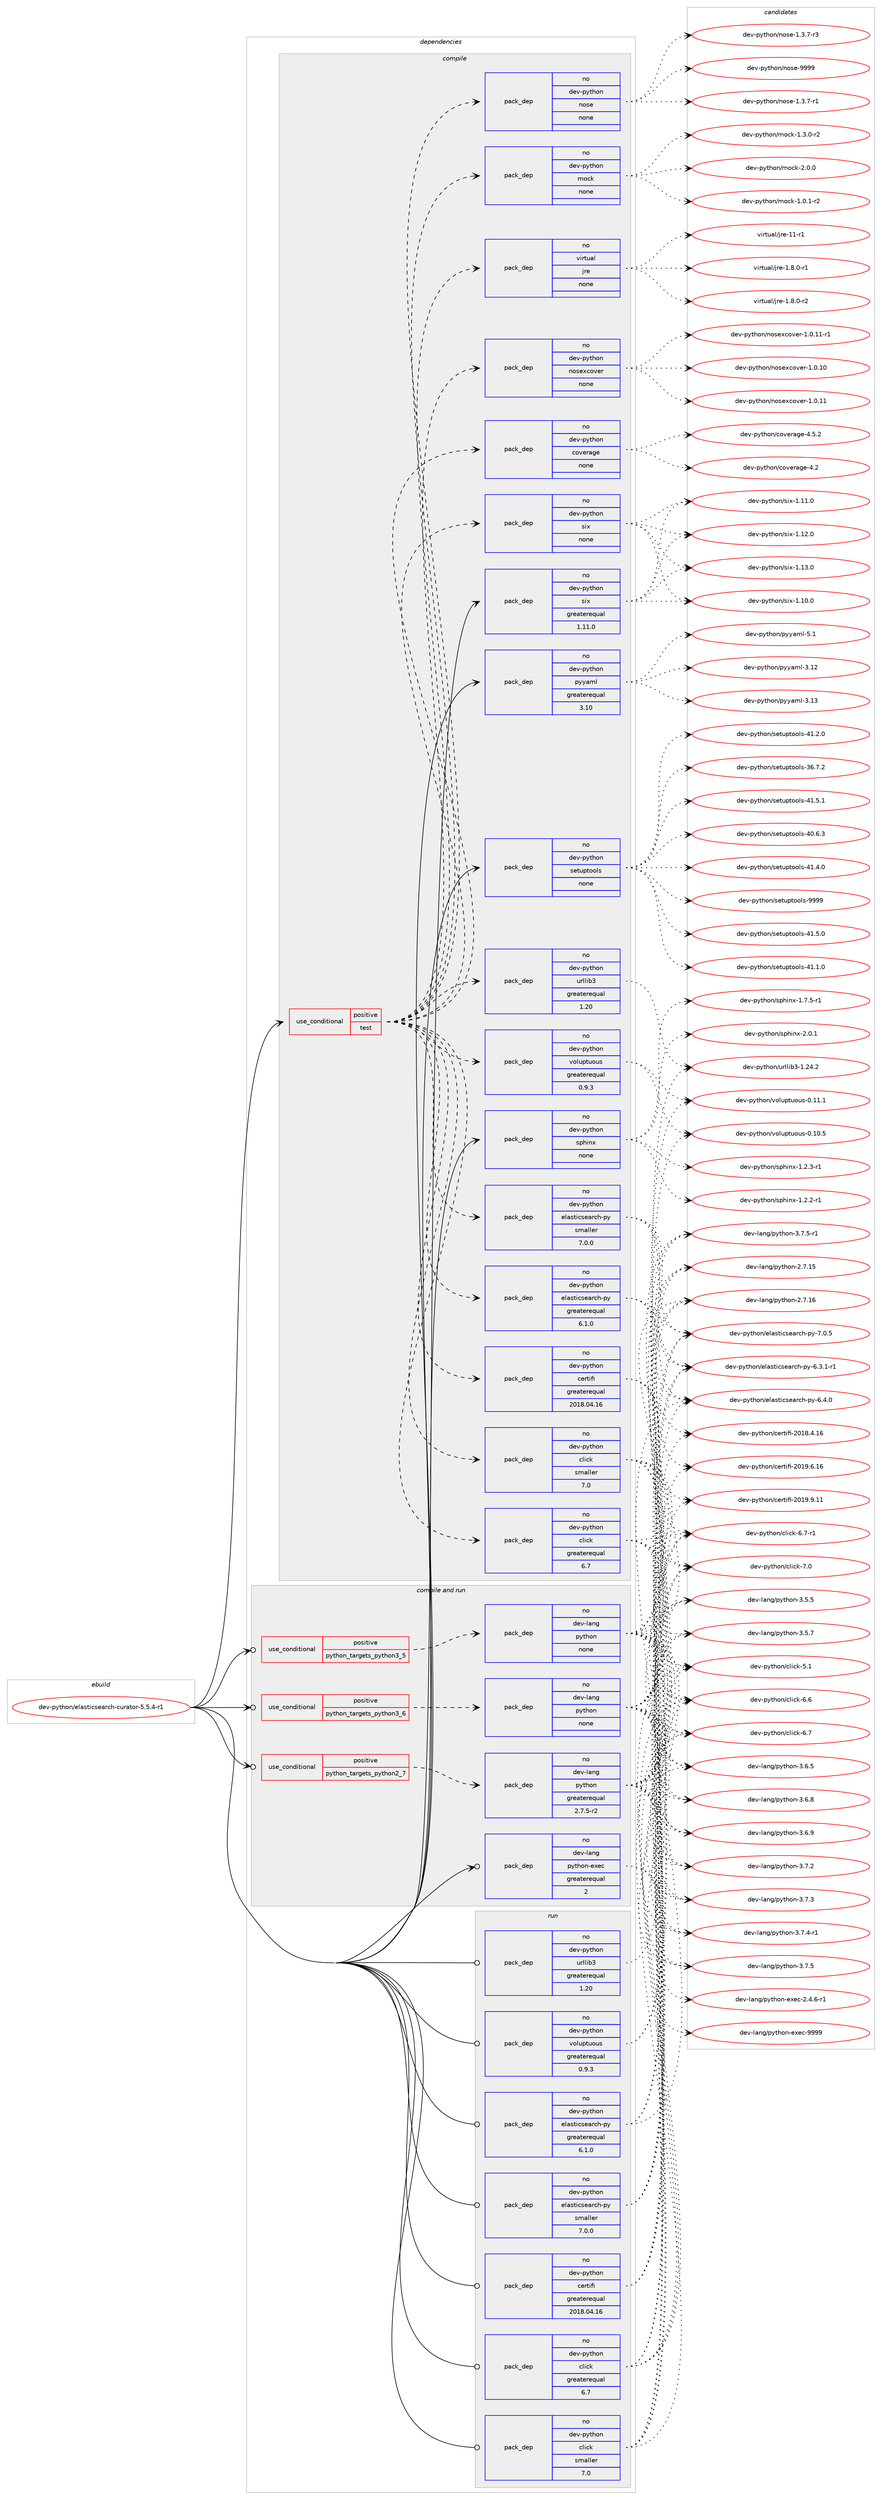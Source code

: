 digraph prolog {

# *************
# Graph options
# *************

newrank=true;
concentrate=true;
compound=true;
graph [rankdir=LR,fontname=Helvetica,fontsize=10,ranksep=1.5];#, ranksep=2.5, nodesep=0.2];
edge  [arrowhead=vee];
node  [fontname=Helvetica,fontsize=10];

# **********
# The ebuild
# **********

subgraph cluster_leftcol {
color=gray;
rank=same;
label=<<i>ebuild</i>>;
id [label="dev-python/elasticsearch-curator-5.5.4-r1", color=red, width=4, href="../dev-python/elasticsearch-curator-5.5.4-r1.svg"];
}

# ****************
# The dependencies
# ****************

subgraph cluster_midcol {
color=gray;
label=<<i>dependencies</i>>;
subgraph cluster_compile {
fillcolor="#eeeeee";
style=filled;
label=<<i>compile</i>>;
subgraph cond138945 {
dependency603185 [label=<<TABLE BORDER="0" CELLBORDER="1" CELLSPACING="0" CELLPADDING="4"><TR><TD ROWSPAN="3" CELLPADDING="10">use_conditional</TD></TR><TR><TD>positive</TD></TR><TR><TD>test</TD></TR></TABLE>>, shape=none, color=red];
subgraph pack452444 {
dependency603186 [label=<<TABLE BORDER="0" CELLBORDER="1" CELLSPACING="0" CELLPADDING="4" WIDTH="220"><TR><TD ROWSPAN="6" CELLPADDING="30">pack_dep</TD></TR><TR><TD WIDTH="110">no</TD></TR><TR><TD>dev-python</TD></TR><TR><TD>elasticsearch-py</TD></TR><TR><TD>greaterequal</TD></TR><TR><TD>6.1.0</TD></TR></TABLE>>, shape=none, color=blue];
}
dependency603185:e -> dependency603186:w [weight=20,style="dashed",arrowhead="vee"];
subgraph pack452445 {
dependency603187 [label=<<TABLE BORDER="0" CELLBORDER="1" CELLSPACING="0" CELLPADDING="4" WIDTH="220"><TR><TD ROWSPAN="6" CELLPADDING="30">pack_dep</TD></TR><TR><TD WIDTH="110">no</TD></TR><TR><TD>dev-python</TD></TR><TR><TD>elasticsearch-py</TD></TR><TR><TD>smaller</TD></TR><TR><TD>7.0.0</TD></TR></TABLE>>, shape=none, color=blue];
}
dependency603185:e -> dependency603187:w [weight=20,style="dashed",arrowhead="vee"];
subgraph pack452446 {
dependency603188 [label=<<TABLE BORDER="0" CELLBORDER="1" CELLSPACING="0" CELLPADDING="4" WIDTH="220"><TR><TD ROWSPAN="6" CELLPADDING="30">pack_dep</TD></TR><TR><TD WIDTH="110">no</TD></TR><TR><TD>dev-python</TD></TR><TR><TD>click</TD></TR><TR><TD>greaterequal</TD></TR><TR><TD>6.7</TD></TR></TABLE>>, shape=none, color=blue];
}
dependency603185:e -> dependency603188:w [weight=20,style="dashed",arrowhead="vee"];
subgraph pack452447 {
dependency603189 [label=<<TABLE BORDER="0" CELLBORDER="1" CELLSPACING="0" CELLPADDING="4" WIDTH="220"><TR><TD ROWSPAN="6" CELLPADDING="30">pack_dep</TD></TR><TR><TD WIDTH="110">no</TD></TR><TR><TD>dev-python</TD></TR><TR><TD>click</TD></TR><TR><TD>smaller</TD></TR><TR><TD>7.0</TD></TR></TABLE>>, shape=none, color=blue];
}
dependency603185:e -> dependency603189:w [weight=20,style="dashed",arrowhead="vee"];
subgraph pack452448 {
dependency603190 [label=<<TABLE BORDER="0" CELLBORDER="1" CELLSPACING="0" CELLPADDING="4" WIDTH="220"><TR><TD ROWSPAN="6" CELLPADDING="30">pack_dep</TD></TR><TR><TD WIDTH="110">no</TD></TR><TR><TD>dev-python</TD></TR><TR><TD>certifi</TD></TR><TR><TD>greaterequal</TD></TR><TR><TD>2018.04.16</TD></TR></TABLE>>, shape=none, color=blue];
}
dependency603185:e -> dependency603190:w [weight=20,style="dashed",arrowhead="vee"];
subgraph pack452449 {
dependency603191 [label=<<TABLE BORDER="0" CELLBORDER="1" CELLSPACING="0" CELLPADDING="4" WIDTH="220"><TR><TD ROWSPAN="6" CELLPADDING="30">pack_dep</TD></TR><TR><TD WIDTH="110">no</TD></TR><TR><TD>dev-python</TD></TR><TR><TD>urllib3</TD></TR><TR><TD>greaterequal</TD></TR><TR><TD>1.20</TD></TR></TABLE>>, shape=none, color=blue];
}
dependency603185:e -> dependency603191:w [weight=20,style="dashed",arrowhead="vee"];
subgraph pack452450 {
dependency603192 [label=<<TABLE BORDER="0" CELLBORDER="1" CELLSPACING="0" CELLPADDING="4" WIDTH="220"><TR><TD ROWSPAN="6" CELLPADDING="30">pack_dep</TD></TR><TR><TD WIDTH="110">no</TD></TR><TR><TD>dev-python</TD></TR><TR><TD>voluptuous</TD></TR><TR><TD>greaterequal</TD></TR><TR><TD>0.9.3</TD></TR></TABLE>>, shape=none, color=blue];
}
dependency603185:e -> dependency603192:w [weight=20,style="dashed",arrowhead="vee"];
subgraph pack452451 {
dependency603193 [label=<<TABLE BORDER="0" CELLBORDER="1" CELLSPACING="0" CELLPADDING="4" WIDTH="220"><TR><TD ROWSPAN="6" CELLPADDING="30">pack_dep</TD></TR><TR><TD WIDTH="110">no</TD></TR><TR><TD>virtual</TD></TR><TR><TD>jre</TD></TR><TR><TD>none</TD></TR><TR><TD></TD></TR></TABLE>>, shape=none, color=blue];
}
dependency603185:e -> dependency603193:w [weight=20,style="dashed",arrowhead="vee"];
subgraph pack452452 {
dependency603194 [label=<<TABLE BORDER="0" CELLBORDER="1" CELLSPACING="0" CELLPADDING="4" WIDTH="220"><TR><TD ROWSPAN="6" CELLPADDING="30">pack_dep</TD></TR><TR><TD WIDTH="110">no</TD></TR><TR><TD>dev-python</TD></TR><TR><TD>mock</TD></TR><TR><TD>none</TD></TR><TR><TD></TD></TR></TABLE>>, shape=none, color=blue];
}
dependency603185:e -> dependency603194:w [weight=20,style="dashed",arrowhead="vee"];
subgraph pack452453 {
dependency603195 [label=<<TABLE BORDER="0" CELLBORDER="1" CELLSPACING="0" CELLPADDING="4" WIDTH="220"><TR><TD ROWSPAN="6" CELLPADDING="30">pack_dep</TD></TR><TR><TD WIDTH="110">no</TD></TR><TR><TD>dev-python</TD></TR><TR><TD>nose</TD></TR><TR><TD>none</TD></TR><TR><TD></TD></TR></TABLE>>, shape=none, color=blue];
}
dependency603185:e -> dependency603195:w [weight=20,style="dashed",arrowhead="vee"];
subgraph pack452454 {
dependency603196 [label=<<TABLE BORDER="0" CELLBORDER="1" CELLSPACING="0" CELLPADDING="4" WIDTH="220"><TR><TD ROWSPAN="6" CELLPADDING="30">pack_dep</TD></TR><TR><TD WIDTH="110">no</TD></TR><TR><TD>dev-python</TD></TR><TR><TD>coverage</TD></TR><TR><TD>none</TD></TR><TR><TD></TD></TR></TABLE>>, shape=none, color=blue];
}
dependency603185:e -> dependency603196:w [weight=20,style="dashed",arrowhead="vee"];
subgraph pack452455 {
dependency603197 [label=<<TABLE BORDER="0" CELLBORDER="1" CELLSPACING="0" CELLPADDING="4" WIDTH="220"><TR><TD ROWSPAN="6" CELLPADDING="30">pack_dep</TD></TR><TR><TD WIDTH="110">no</TD></TR><TR><TD>dev-python</TD></TR><TR><TD>nosexcover</TD></TR><TR><TD>none</TD></TR><TR><TD></TD></TR></TABLE>>, shape=none, color=blue];
}
dependency603185:e -> dependency603197:w [weight=20,style="dashed",arrowhead="vee"];
subgraph pack452456 {
dependency603198 [label=<<TABLE BORDER="0" CELLBORDER="1" CELLSPACING="0" CELLPADDING="4" WIDTH="220"><TR><TD ROWSPAN="6" CELLPADDING="30">pack_dep</TD></TR><TR><TD WIDTH="110">no</TD></TR><TR><TD>dev-python</TD></TR><TR><TD>six</TD></TR><TR><TD>none</TD></TR><TR><TD></TD></TR></TABLE>>, shape=none, color=blue];
}
dependency603185:e -> dependency603198:w [weight=20,style="dashed",arrowhead="vee"];
}
id:e -> dependency603185:w [weight=20,style="solid",arrowhead="vee"];
subgraph pack452457 {
dependency603199 [label=<<TABLE BORDER="0" CELLBORDER="1" CELLSPACING="0" CELLPADDING="4" WIDTH="220"><TR><TD ROWSPAN="6" CELLPADDING="30">pack_dep</TD></TR><TR><TD WIDTH="110">no</TD></TR><TR><TD>dev-python</TD></TR><TR><TD>pyyaml</TD></TR><TR><TD>greaterequal</TD></TR><TR><TD>3.10</TD></TR></TABLE>>, shape=none, color=blue];
}
id:e -> dependency603199:w [weight=20,style="solid",arrowhead="vee"];
subgraph pack452458 {
dependency603200 [label=<<TABLE BORDER="0" CELLBORDER="1" CELLSPACING="0" CELLPADDING="4" WIDTH="220"><TR><TD ROWSPAN="6" CELLPADDING="30">pack_dep</TD></TR><TR><TD WIDTH="110">no</TD></TR><TR><TD>dev-python</TD></TR><TR><TD>setuptools</TD></TR><TR><TD>none</TD></TR><TR><TD></TD></TR></TABLE>>, shape=none, color=blue];
}
id:e -> dependency603200:w [weight=20,style="solid",arrowhead="vee"];
subgraph pack452459 {
dependency603201 [label=<<TABLE BORDER="0" CELLBORDER="1" CELLSPACING="0" CELLPADDING="4" WIDTH="220"><TR><TD ROWSPAN="6" CELLPADDING="30">pack_dep</TD></TR><TR><TD WIDTH="110">no</TD></TR><TR><TD>dev-python</TD></TR><TR><TD>six</TD></TR><TR><TD>greaterequal</TD></TR><TR><TD>1.11.0</TD></TR></TABLE>>, shape=none, color=blue];
}
id:e -> dependency603201:w [weight=20,style="solid",arrowhead="vee"];
subgraph pack452460 {
dependency603202 [label=<<TABLE BORDER="0" CELLBORDER="1" CELLSPACING="0" CELLPADDING="4" WIDTH="220"><TR><TD ROWSPAN="6" CELLPADDING="30">pack_dep</TD></TR><TR><TD WIDTH="110">no</TD></TR><TR><TD>dev-python</TD></TR><TR><TD>sphinx</TD></TR><TR><TD>none</TD></TR><TR><TD></TD></TR></TABLE>>, shape=none, color=blue];
}
id:e -> dependency603202:w [weight=20,style="solid",arrowhead="vee"];
}
subgraph cluster_compileandrun {
fillcolor="#eeeeee";
style=filled;
label=<<i>compile and run</i>>;
subgraph cond138946 {
dependency603203 [label=<<TABLE BORDER="0" CELLBORDER="1" CELLSPACING="0" CELLPADDING="4"><TR><TD ROWSPAN="3" CELLPADDING="10">use_conditional</TD></TR><TR><TD>positive</TD></TR><TR><TD>python_targets_python2_7</TD></TR></TABLE>>, shape=none, color=red];
subgraph pack452461 {
dependency603204 [label=<<TABLE BORDER="0" CELLBORDER="1" CELLSPACING="0" CELLPADDING="4" WIDTH="220"><TR><TD ROWSPAN="6" CELLPADDING="30">pack_dep</TD></TR><TR><TD WIDTH="110">no</TD></TR><TR><TD>dev-lang</TD></TR><TR><TD>python</TD></TR><TR><TD>greaterequal</TD></TR><TR><TD>2.7.5-r2</TD></TR></TABLE>>, shape=none, color=blue];
}
dependency603203:e -> dependency603204:w [weight=20,style="dashed",arrowhead="vee"];
}
id:e -> dependency603203:w [weight=20,style="solid",arrowhead="odotvee"];
subgraph cond138947 {
dependency603205 [label=<<TABLE BORDER="0" CELLBORDER="1" CELLSPACING="0" CELLPADDING="4"><TR><TD ROWSPAN="3" CELLPADDING="10">use_conditional</TD></TR><TR><TD>positive</TD></TR><TR><TD>python_targets_python3_5</TD></TR></TABLE>>, shape=none, color=red];
subgraph pack452462 {
dependency603206 [label=<<TABLE BORDER="0" CELLBORDER="1" CELLSPACING="0" CELLPADDING="4" WIDTH="220"><TR><TD ROWSPAN="6" CELLPADDING="30">pack_dep</TD></TR><TR><TD WIDTH="110">no</TD></TR><TR><TD>dev-lang</TD></TR><TR><TD>python</TD></TR><TR><TD>none</TD></TR><TR><TD></TD></TR></TABLE>>, shape=none, color=blue];
}
dependency603205:e -> dependency603206:w [weight=20,style="dashed",arrowhead="vee"];
}
id:e -> dependency603205:w [weight=20,style="solid",arrowhead="odotvee"];
subgraph cond138948 {
dependency603207 [label=<<TABLE BORDER="0" CELLBORDER="1" CELLSPACING="0" CELLPADDING="4"><TR><TD ROWSPAN="3" CELLPADDING="10">use_conditional</TD></TR><TR><TD>positive</TD></TR><TR><TD>python_targets_python3_6</TD></TR></TABLE>>, shape=none, color=red];
subgraph pack452463 {
dependency603208 [label=<<TABLE BORDER="0" CELLBORDER="1" CELLSPACING="0" CELLPADDING="4" WIDTH="220"><TR><TD ROWSPAN="6" CELLPADDING="30">pack_dep</TD></TR><TR><TD WIDTH="110">no</TD></TR><TR><TD>dev-lang</TD></TR><TR><TD>python</TD></TR><TR><TD>none</TD></TR><TR><TD></TD></TR></TABLE>>, shape=none, color=blue];
}
dependency603207:e -> dependency603208:w [weight=20,style="dashed",arrowhead="vee"];
}
id:e -> dependency603207:w [weight=20,style="solid",arrowhead="odotvee"];
subgraph pack452464 {
dependency603209 [label=<<TABLE BORDER="0" CELLBORDER="1" CELLSPACING="0" CELLPADDING="4" WIDTH="220"><TR><TD ROWSPAN="6" CELLPADDING="30">pack_dep</TD></TR><TR><TD WIDTH="110">no</TD></TR><TR><TD>dev-lang</TD></TR><TR><TD>python-exec</TD></TR><TR><TD>greaterequal</TD></TR><TR><TD>2</TD></TR></TABLE>>, shape=none, color=blue];
}
id:e -> dependency603209:w [weight=20,style="solid",arrowhead="odotvee"];
}
subgraph cluster_run {
fillcolor="#eeeeee";
style=filled;
label=<<i>run</i>>;
subgraph pack452465 {
dependency603210 [label=<<TABLE BORDER="0" CELLBORDER="1" CELLSPACING="0" CELLPADDING="4" WIDTH="220"><TR><TD ROWSPAN="6" CELLPADDING="30">pack_dep</TD></TR><TR><TD WIDTH="110">no</TD></TR><TR><TD>dev-python</TD></TR><TR><TD>certifi</TD></TR><TR><TD>greaterequal</TD></TR><TR><TD>2018.04.16</TD></TR></TABLE>>, shape=none, color=blue];
}
id:e -> dependency603210:w [weight=20,style="solid",arrowhead="odot"];
subgraph pack452466 {
dependency603211 [label=<<TABLE BORDER="0" CELLBORDER="1" CELLSPACING="0" CELLPADDING="4" WIDTH="220"><TR><TD ROWSPAN="6" CELLPADDING="30">pack_dep</TD></TR><TR><TD WIDTH="110">no</TD></TR><TR><TD>dev-python</TD></TR><TR><TD>click</TD></TR><TR><TD>greaterequal</TD></TR><TR><TD>6.7</TD></TR></TABLE>>, shape=none, color=blue];
}
id:e -> dependency603211:w [weight=20,style="solid",arrowhead="odot"];
subgraph pack452467 {
dependency603212 [label=<<TABLE BORDER="0" CELLBORDER="1" CELLSPACING="0" CELLPADDING="4" WIDTH="220"><TR><TD ROWSPAN="6" CELLPADDING="30">pack_dep</TD></TR><TR><TD WIDTH="110">no</TD></TR><TR><TD>dev-python</TD></TR><TR><TD>click</TD></TR><TR><TD>smaller</TD></TR><TR><TD>7.0</TD></TR></TABLE>>, shape=none, color=blue];
}
id:e -> dependency603212:w [weight=20,style="solid",arrowhead="odot"];
subgraph pack452468 {
dependency603213 [label=<<TABLE BORDER="0" CELLBORDER="1" CELLSPACING="0" CELLPADDING="4" WIDTH="220"><TR><TD ROWSPAN="6" CELLPADDING="30">pack_dep</TD></TR><TR><TD WIDTH="110">no</TD></TR><TR><TD>dev-python</TD></TR><TR><TD>elasticsearch-py</TD></TR><TR><TD>greaterequal</TD></TR><TR><TD>6.1.0</TD></TR></TABLE>>, shape=none, color=blue];
}
id:e -> dependency603213:w [weight=20,style="solid",arrowhead="odot"];
subgraph pack452469 {
dependency603214 [label=<<TABLE BORDER="0" CELLBORDER="1" CELLSPACING="0" CELLPADDING="4" WIDTH="220"><TR><TD ROWSPAN="6" CELLPADDING="30">pack_dep</TD></TR><TR><TD WIDTH="110">no</TD></TR><TR><TD>dev-python</TD></TR><TR><TD>elasticsearch-py</TD></TR><TR><TD>smaller</TD></TR><TR><TD>7.0.0</TD></TR></TABLE>>, shape=none, color=blue];
}
id:e -> dependency603214:w [weight=20,style="solid",arrowhead="odot"];
subgraph pack452470 {
dependency603215 [label=<<TABLE BORDER="0" CELLBORDER="1" CELLSPACING="0" CELLPADDING="4" WIDTH="220"><TR><TD ROWSPAN="6" CELLPADDING="30">pack_dep</TD></TR><TR><TD WIDTH="110">no</TD></TR><TR><TD>dev-python</TD></TR><TR><TD>urllib3</TD></TR><TR><TD>greaterequal</TD></TR><TR><TD>1.20</TD></TR></TABLE>>, shape=none, color=blue];
}
id:e -> dependency603215:w [weight=20,style="solid",arrowhead="odot"];
subgraph pack452471 {
dependency603216 [label=<<TABLE BORDER="0" CELLBORDER="1" CELLSPACING="0" CELLPADDING="4" WIDTH="220"><TR><TD ROWSPAN="6" CELLPADDING="30">pack_dep</TD></TR><TR><TD WIDTH="110">no</TD></TR><TR><TD>dev-python</TD></TR><TR><TD>voluptuous</TD></TR><TR><TD>greaterequal</TD></TR><TR><TD>0.9.3</TD></TR></TABLE>>, shape=none, color=blue];
}
id:e -> dependency603216:w [weight=20,style="solid",arrowhead="odot"];
}
}

# **************
# The candidates
# **************

subgraph cluster_choices {
rank=same;
color=gray;
label=<<i>candidates</i>>;

subgraph choice452444 {
color=black;
nodesep=1;
choice100101118451121211161041111104710110897115116105991151019711499104451121214554465146494511449 [label="dev-python/elasticsearch-py-6.3.1-r1", color=red, width=4,href="../dev-python/elasticsearch-py-6.3.1-r1.svg"];
choice10010111845112121116104111110471011089711511610599115101971149910445112121455446524648 [label="dev-python/elasticsearch-py-6.4.0", color=red, width=4,href="../dev-python/elasticsearch-py-6.4.0.svg"];
choice10010111845112121116104111110471011089711511610599115101971149910445112121455546484653 [label="dev-python/elasticsearch-py-7.0.5", color=red, width=4,href="../dev-python/elasticsearch-py-7.0.5.svg"];
dependency603186:e -> choice100101118451121211161041111104710110897115116105991151019711499104451121214554465146494511449:w [style=dotted,weight="100"];
dependency603186:e -> choice10010111845112121116104111110471011089711511610599115101971149910445112121455446524648:w [style=dotted,weight="100"];
dependency603186:e -> choice10010111845112121116104111110471011089711511610599115101971149910445112121455546484653:w [style=dotted,weight="100"];
}
subgraph choice452445 {
color=black;
nodesep=1;
choice100101118451121211161041111104710110897115116105991151019711499104451121214554465146494511449 [label="dev-python/elasticsearch-py-6.3.1-r1", color=red, width=4,href="../dev-python/elasticsearch-py-6.3.1-r1.svg"];
choice10010111845112121116104111110471011089711511610599115101971149910445112121455446524648 [label="dev-python/elasticsearch-py-6.4.0", color=red, width=4,href="../dev-python/elasticsearch-py-6.4.0.svg"];
choice10010111845112121116104111110471011089711511610599115101971149910445112121455546484653 [label="dev-python/elasticsearch-py-7.0.5", color=red, width=4,href="../dev-python/elasticsearch-py-7.0.5.svg"];
dependency603187:e -> choice100101118451121211161041111104710110897115116105991151019711499104451121214554465146494511449:w [style=dotted,weight="100"];
dependency603187:e -> choice10010111845112121116104111110471011089711511610599115101971149910445112121455446524648:w [style=dotted,weight="100"];
dependency603187:e -> choice10010111845112121116104111110471011089711511610599115101971149910445112121455546484653:w [style=dotted,weight="100"];
}
subgraph choice452446 {
color=black;
nodesep=1;
choice1001011184511212111610411111047991081059910745534649 [label="dev-python/click-5.1", color=red, width=4,href="../dev-python/click-5.1.svg"];
choice1001011184511212111610411111047991081059910745544654 [label="dev-python/click-6.6", color=red, width=4,href="../dev-python/click-6.6.svg"];
choice1001011184511212111610411111047991081059910745544655 [label="dev-python/click-6.7", color=red, width=4,href="../dev-python/click-6.7.svg"];
choice10010111845112121116104111110479910810599107455446554511449 [label="dev-python/click-6.7-r1", color=red, width=4,href="../dev-python/click-6.7-r1.svg"];
choice1001011184511212111610411111047991081059910745554648 [label="dev-python/click-7.0", color=red, width=4,href="../dev-python/click-7.0.svg"];
dependency603188:e -> choice1001011184511212111610411111047991081059910745534649:w [style=dotted,weight="100"];
dependency603188:e -> choice1001011184511212111610411111047991081059910745544654:w [style=dotted,weight="100"];
dependency603188:e -> choice1001011184511212111610411111047991081059910745544655:w [style=dotted,weight="100"];
dependency603188:e -> choice10010111845112121116104111110479910810599107455446554511449:w [style=dotted,weight="100"];
dependency603188:e -> choice1001011184511212111610411111047991081059910745554648:w [style=dotted,weight="100"];
}
subgraph choice452447 {
color=black;
nodesep=1;
choice1001011184511212111610411111047991081059910745534649 [label="dev-python/click-5.1", color=red, width=4,href="../dev-python/click-5.1.svg"];
choice1001011184511212111610411111047991081059910745544654 [label="dev-python/click-6.6", color=red, width=4,href="../dev-python/click-6.6.svg"];
choice1001011184511212111610411111047991081059910745544655 [label="dev-python/click-6.7", color=red, width=4,href="../dev-python/click-6.7.svg"];
choice10010111845112121116104111110479910810599107455446554511449 [label="dev-python/click-6.7-r1", color=red, width=4,href="../dev-python/click-6.7-r1.svg"];
choice1001011184511212111610411111047991081059910745554648 [label="dev-python/click-7.0", color=red, width=4,href="../dev-python/click-7.0.svg"];
dependency603189:e -> choice1001011184511212111610411111047991081059910745534649:w [style=dotted,weight="100"];
dependency603189:e -> choice1001011184511212111610411111047991081059910745544654:w [style=dotted,weight="100"];
dependency603189:e -> choice1001011184511212111610411111047991081059910745544655:w [style=dotted,weight="100"];
dependency603189:e -> choice10010111845112121116104111110479910810599107455446554511449:w [style=dotted,weight="100"];
dependency603189:e -> choice1001011184511212111610411111047991081059910745554648:w [style=dotted,weight="100"];
}
subgraph choice452448 {
color=black;
nodesep=1;
choice10010111845112121116104111110479910111411610510210545504849564652464954 [label="dev-python/certifi-2018.4.16", color=red, width=4,href="../dev-python/certifi-2018.4.16.svg"];
choice10010111845112121116104111110479910111411610510210545504849574654464954 [label="dev-python/certifi-2019.6.16", color=red, width=4,href="../dev-python/certifi-2019.6.16.svg"];
choice10010111845112121116104111110479910111411610510210545504849574657464949 [label="dev-python/certifi-2019.9.11", color=red, width=4,href="../dev-python/certifi-2019.9.11.svg"];
dependency603190:e -> choice10010111845112121116104111110479910111411610510210545504849564652464954:w [style=dotted,weight="100"];
dependency603190:e -> choice10010111845112121116104111110479910111411610510210545504849574654464954:w [style=dotted,weight="100"];
dependency603190:e -> choice10010111845112121116104111110479910111411610510210545504849574657464949:w [style=dotted,weight="100"];
}
subgraph choice452449 {
color=black;
nodesep=1;
choice1001011184511212111610411111047117114108108105985145494650524650 [label="dev-python/urllib3-1.24.2", color=red, width=4,href="../dev-python/urllib3-1.24.2.svg"];
dependency603191:e -> choice1001011184511212111610411111047117114108108105985145494650524650:w [style=dotted,weight="100"];
}
subgraph choice452450 {
color=black;
nodesep=1;
choice100101118451121211161041111104711811110811711211611711111711545484649484653 [label="dev-python/voluptuous-0.10.5", color=red, width=4,href="../dev-python/voluptuous-0.10.5.svg"];
choice100101118451121211161041111104711811110811711211611711111711545484649494649 [label="dev-python/voluptuous-0.11.1", color=red, width=4,href="../dev-python/voluptuous-0.11.1.svg"];
dependency603192:e -> choice100101118451121211161041111104711811110811711211611711111711545484649484653:w [style=dotted,weight="100"];
dependency603192:e -> choice100101118451121211161041111104711811110811711211611711111711545484649494649:w [style=dotted,weight="100"];
}
subgraph choice452451 {
color=black;
nodesep=1;
choice11810511411611797108471061141014549465646484511449 [label="virtual/jre-1.8.0-r1", color=red, width=4,href="../virtual/jre-1.8.0-r1.svg"];
choice11810511411611797108471061141014549465646484511450 [label="virtual/jre-1.8.0-r2", color=red, width=4,href="../virtual/jre-1.8.0-r2.svg"];
choice11810511411611797108471061141014549494511449 [label="virtual/jre-11-r1", color=red, width=4,href="../virtual/jre-11-r1.svg"];
dependency603193:e -> choice11810511411611797108471061141014549465646484511449:w [style=dotted,weight="100"];
dependency603193:e -> choice11810511411611797108471061141014549465646484511450:w [style=dotted,weight="100"];
dependency603193:e -> choice11810511411611797108471061141014549494511449:w [style=dotted,weight="100"];
}
subgraph choice452452 {
color=black;
nodesep=1;
choice1001011184511212111610411111047109111991074549464846494511450 [label="dev-python/mock-1.0.1-r2", color=red, width=4,href="../dev-python/mock-1.0.1-r2.svg"];
choice1001011184511212111610411111047109111991074549465146484511450 [label="dev-python/mock-1.3.0-r2", color=red, width=4,href="../dev-python/mock-1.3.0-r2.svg"];
choice100101118451121211161041111104710911199107455046484648 [label="dev-python/mock-2.0.0", color=red, width=4,href="../dev-python/mock-2.0.0.svg"];
dependency603194:e -> choice1001011184511212111610411111047109111991074549464846494511450:w [style=dotted,weight="100"];
dependency603194:e -> choice1001011184511212111610411111047109111991074549465146484511450:w [style=dotted,weight="100"];
dependency603194:e -> choice100101118451121211161041111104710911199107455046484648:w [style=dotted,weight="100"];
}
subgraph choice452453 {
color=black;
nodesep=1;
choice10010111845112121116104111110471101111151014549465146554511449 [label="dev-python/nose-1.3.7-r1", color=red, width=4,href="../dev-python/nose-1.3.7-r1.svg"];
choice10010111845112121116104111110471101111151014549465146554511451 [label="dev-python/nose-1.3.7-r3", color=red, width=4,href="../dev-python/nose-1.3.7-r3.svg"];
choice10010111845112121116104111110471101111151014557575757 [label="dev-python/nose-9999", color=red, width=4,href="../dev-python/nose-9999.svg"];
dependency603195:e -> choice10010111845112121116104111110471101111151014549465146554511449:w [style=dotted,weight="100"];
dependency603195:e -> choice10010111845112121116104111110471101111151014549465146554511451:w [style=dotted,weight="100"];
dependency603195:e -> choice10010111845112121116104111110471101111151014557575757:w [style=dotted,weight="100"];
}
subgraph choice452454 {
color=black;
nodesep=1;
choice1001011184511212111610411111047991111181011149710310145524650 [label="dev-python/coverage-4.2", color=red, width=4,href="../dev-python/coverage-4.2.svg"];
choice10010111845112121116104111110479911111810111497103101455246534650 [label="dev-python/coverage-4.5.2", color=red, width=4,href="../dev-python/coverage-4.5.2.svg"];
dependency603196:e -> choice1001011184511212111610411111047991111181011149710310145524650:w [style=dotted,weight="100"];
dependency603196:e -> choice10010111845112121116104111110479911111810111497103101455246534650:w [style=dotted,weight="100"];
}
subgraph choice452455 {
color=black;
nodesep=1;
choice10010111845112121116104111110471101111151011209911111810111445494648464948 [label="dev-python/nosexcover-1.0.10", color=red, width=4,href="../dev-python/nosexcover-1.0.10.svg"];
choice10010111845112121116104111110471101111151011209911111810111445494648464949 [label="dev-python/nosexcover-1.0.11", color=red, width=4,href="../dev-python/nosexcover-1.0.11.svg"];
choice100101118451121211161041111104711011111510112099111118101114454946484649494511449 [label="dev-python/nosexcover-1.0.11-r1", color=red, width=4,href="../dev-python/nosexcover-1.0.11-r1.svg"];
dependency603197:e -> choice10010111845112121116104111110471101111151011209911111810111445494648464948:w [style=dotted,weight="100"];
dependency603197:e -> choice10010111845112121116104111110471101111151011209911111810111445494648464949:w [style=dotted,weight="100"];
dependency603197:e -> choice100101118451121211161041111104711011111510112099111118101114454946484649494511449:w [style=dotted,weight="100"];
}
subgraph choice452456 {
color=black;
nodesep=1;
choice100101118451121211161041111104711510512045494649484648 [label="dev-python/six-1.10.0", color=red, width=4,href="../dev-python/six-1.10.0.svg"];
choice100101118451121211161041111104711510512045494649494648 [label="dev-python/six-1.11.0", color=red, width=4,href="../dev-python/six-1.11.0.svg"];
choice100101118451121211161041111104711510512045494649504648 [label="dev-python/six-1.12.0", color=red, width=4,href="../dev-python/six-1.12.0.svg"];
choice100101118451121211161041111104711510512045494649514648 [label="dev-python/six-1.13.0", color=red, width=4,href="../dev-python/six-1.13.0.svg"];
dependency603198:e -> choice100101118451121211161041111104711510512045494649484648:w [style=dotted,weight="100"];
dependency603198:e -> choice100101118451121211161041111104711510512045494649494648:w [style=dotted,weight="100"];
dependency603198:e -> choice100101118451121211161041111104711510512045494649504648:w [style=dotted,weight="100"];
dependency603198:e -> choice100101118451121211161041111104711510512045494649514648:w [style=dotted,weight="100"];
}
subgraph choice452457 {
color=black;
nodesep=1;
choice1001011184511212111610411111047112121121971091084551464950 [label="dev-python/pyyaml-3.12", color=red, width=4,href="../dev-python/pyyaml-3.12.svg"];
choice1001011184511212111610411111047112121121971091084551464951 [label="dev-python/pyyaml-3.13", color=red, width=4,href="../dev-python/pyyaml-3.13.svg"];
choice10010111845112121116104111110471121211219710910845534649 [label="dev-python/pyyaml-5.1", color=red, width=4,href="../dev-python/pyyaml-5.1.svg"];
dependency603199:e -> choice1001011184511212111610411111047112121121971091084551464950:w [style=dotted,weight="100"];
dependency603199:e -> choice1001011184511212111610411111047112121121971091084551464951:w [style=dotted,weight="100"];
dependency603199:e -> choice10010111845112121116104111110471121211219710910845534649:w [style=dotted,weight="100"];
}
subgraph choice452458 {
color=black;
nodesep=1;
choice100101118451121211161041111104711510111611711211611111110811545515446554650 [label="dev-python/setuptools-36.7.2", color=red, width=4,href="../dev-python/setuptools-36.7.2.svg"];
choice100101118451121211161041111104711510111611711211611111110811545524846544651 [label="dev-python/setuptools-40.6.3", color=red, width=4,href="../dev-python/setuptools-40.6.3.svg"];
choice100101118451121211161041111104711510111611711211611111110811545524946494648 [label="dev-python/setuptools-41.1.0", color=red, width=4,href="../dev-python/setuptools-41.1.0.svg"];
choice100101118451121211161041111104711510111611711211611111110811545524946504648 [label="dev-python/setuptools-41.2.0", color=red, width=4,href="../dev-python/setuptools-41.2.0.svg"];
choice100101118451121211161041111104711510111611711211611111110811545524946524648 [label="dev-python/setuptools-41.4.0", color=red, width=4,href="../dev-python/setuptools-41.4.0.svg"];
choice100101118451121211161041111104711510111611711211611111110811545524946534648 [label="dev-python/setuptools-41.5.0", color=red, width=4,href="../dev-python/setuptools-41.5.0.svg"];
choice100101118451121211161041111104711510111611711211611111110811545524946534649 [label="dev-python/setuptools-41.5.1", color=red, width=4,href="../dev-python/setuptools-41.5.1.svg"];
choice10010111845112121116104111110471151011161171121161111111081154557575757 [label="dev-python/setuptools-9999", color=red, width=4,href="../dev-python/setuptools-9999.svg"];
dependency603200:e -> choice100101118451121211161041111104711510111611711211611111110811545515446554650:w [style=dotted,weight="100"];
dependency603200:e -> choice100101118451121211161041111104711510111611711211611111110811545524846544651:w [style=dotted,weight="100"];
dependency603200:e -> choice100101118451121211161041111104711510111611711211611111110811545524946494648:w [style=dotted,weight="100"];
dependency603200:e -> choice100101118451121211161041111104711510111611711211611111110811545524946504648:w [style=dotted,weight="100"];
dependency603200:e -> choice100101118451121211161041111104711510111611711211611111110811545524946524648:w [style=dotted,weight="100"];
dependency603200:e -> choice100101118451121211161041111104711510111611711211611111110811545524946534648:w [style=dotted,weight="100"];
dependency603200:e -> choice100101118451121211161041111104711510111611711211611111110811545524946534649:w [style=dotted,weight="100"];
dependency603200:e -> choice10010111845112121116104111110471151011161171121161111111081154557575757:w [style=dotted,weight="100"];
}
subgraph choice452459 {
color=black;
nodesep=1;
choice100101118451121211161041111104711510512045494649484648 [label="dev-python/six-1.10.0", color=red, width=4,href="../dev-python/six-1.10.0.svg"];
choice100101118451121211161041111104711510512045494649494648 [label="dev-python/six-1.11.0", color=red, width=4,href="../dev-python/six-1.11.0.svg"];
choice100101118451121211161041111104711510512045494649504648 [label="dev-python/six-1.12.0", color=red, width=4,href="../dev-python/six-1.12.0.svg"];
choice100101118451121211161041111104711510512045494649514648 [label="dev-python/six-1.13.0", color=red, width=4,href="../dev-python/six-1.13.0.svg"];
dependency603201:e -> choice100101118451121211161041111104711510512045494649484648:w [style=dotted,weight="100"];
dependency603201:e -> choice100101118451121211161041111104711510512045494649494648:w [style=dotted,weight="100"];
dependency603201:e -> choice100101118451121211161041111104711510512045494649504648:w [style=dotted,weight="100"];
dependency603201:e -> choice100101118451121211161041111104711510512045494649514648:w [style=dotted,weight="100"];
}
subgraph choice452460 {
color=black;
nodesep=1;
choice10010111845112121116104111110471151121041051101204549465046504511449 [label="dev-python/sphinx-1.2.2-r1", color=red, width=4,href="../dev-python/sphinx-1.2.2-r1.svg"];
choice10010111845112121116104111110471151121041051101204549465046514511449 [label="dev-python/sphinx-1.2.3-r1", color=red, width=4,href="../dev-python/sphinx-1.2.3-r1.svg"];
choice10010111845112121116104111110471151121041051101204549465546534511449 [label="dev-python/sphinx-1.7.5-r1", color=red, width=4,href="../dev-python/sphinx-1.7.5-r1.svg"];
choice1001011184511212111610411111047115112104105110120455046484649 [label="dev-python/sphinx-2.0.1", color=red, width=4,href="../dev-python/sphinx-2.0.1.svg"];
dependency603202:e -> choice10010111845112121116104111110471151121041051101204549465046504511449:w [style=dotted,weight="100"];
dependency603202:e -> choice10010111845112121116104111110471151121041051101204549465046514511449:w [style=dotted,weight="100"];
dependency603202:e -> choice10010111845112121116104111110471151121041051101204549465546534511449:w [style=dotted,weight="100"];
dependency603202:e -> choice1001011184511212111610411111047115112104105110120455046484649:w [style=dotted,weight="100"];
}
subgraph choice452461 {
color=black;
nodesep=1;
choice10010111845108971101034711212111610411111045504655464953 [label="dev-lang/python-2.7.15", color=red, width=4,href="../dev-lang/python-2.7.15.svg"];
choice10010111845108971101034711212111610411111045504655464954 [label="dev-lang/python-2.7.16", color=red, width=4,href="../dev-lang/python-2.7.16.svg"];
choice100101118451089711010347112121116104111110455146534653 [label="dev-lang/python-3.5.5", color=red, width=4,href="../dev-lang/python-3.5.5.svg"];
choice100101118451089711010347112121116104111110455146534655 [label="dev-lang/python-3.5.7", color=red, width=4,href="../dev-lang/python-3.5.7.svg"];
choice100101118451089711010347112121116104111110455146544653 [label="dev-lang/python-3.6.5", color=red, width=4,href="../dev-lang/python-3.6.5.svg"];
choice100101118451089711010347112121116104111110455146544656 [label="dev-lang/python-3.6.8", color=red, width=4,href="../dev-lang/python-3.6.8.svg"];
choice100101118451089711010347112121116104111110455146544657 [label="dev-lang/python-3.6.9", color=red, width=4,href="../dev-lang/python-3.6.9.svg"];
choice100101118451089711010347112121116104111110455146554650 [label="dev-lang/python-3.7.2", color=red, width=4,href="../dev-lang/python-3.7.2.svg"];
choice100101118451089711010347112121116104111110455146554651 [label="dev-lang/python-3.7.3", color=red, width=4,href="../dev-lang/python-3.7.3.svg"];
choice1001011184510897110103471121211161041111104551465546524511449 [label="dev-lang/python-3.7.4-r1", color=red, width=4,href="../dev-lang/python-3.7.4-r1.svg"];
choice100101118451089711010347112121116104111110455146554653 [label="dev-lang/python-3.7.5", color=red, width=4,href="../dev-lang/python-3.7.5.svg"];
choice1001011184510897110103471121211161041111104551465546534511449 [label="dev-lang/python-3.7.5-r1", color=red, width=4,href="../dev-lang/python-3.7.5-r1.svg"];
dependency603204:e -> choice10010111845108971101034711212111610411111045504655464953:w [style=dotted,weight="100"];
dependency603204:e -> choice10010111845108971101034711212111610411111045504655464954:w [style=dotted,weight="100"];
dependency603204:e -> choice100101118451089711010347112121116104111110455146534653:w [style=dotted,weight="100"];
dependency603204:e -> choice100101118451089711010347112121116104111110455146534655:w [style=dotted,weight="100"];
dependency603204:e -> choice100101118451089711010347112121116104111110455146544653:w [style=dotted,weight="100"];
dependency603204:e -> choice100101118451089711010347112121116104111110455146544656:w [style=dotted,weight="100"];
dependency603204:e -> choice100101118451089711010347112121116104111110455146544657:w [style=dotted,weight="100"];
dependency603204:e -> choice100101118451089711010347112121116104111110455146554650:w [style=dotted,weight="100"];
dependency603204:e -> choice100101118451089711010347112121116104111110455146554651:w [style=dotted,weight="100"];
dependency603204:e -> choice1001011184510897110103471121211161041111104551465546524511449:w [style=dotted,weight="100"];
dependency603204:e -> choice100101118451089711010347112121116104111110455146554653:w [style=dotted,weight="100"];
dependency603204:e -> choice1001011184510897110103471121211161041111104551465546534511449:w [style=dotted,weight="100"];
}
subgraph choice452462 {
color=black;
nodesep=1;
choice10010111845108971101034711212111610411111045504655464953 [label="dev-lang/python-2.7.15", color=red, width=4,href="../dev-lang/python-2.7.15.svg"];
choice10010111845108971101034711212111610411111045504655464954 [label="dev-lang/python-2.7.16", color=red, width=4,href="../dev-lang/python-2.7.16.svg"];
choice100101118451089711010347112121116104111110455146534653 [label="dev-lang/python-3.5.5", color=red, width=4,href="../dev-lang/python-3.5.5.svg"];
choice100101118451089711010347112121116104111110455146534655 [label="dev-lang/python-3.5.7", color=red, width=4,href="../dev-lang/python-3.5.7.svg"];
choice100101118451089711010347112121116104111110455146544653 [label="dev-lang/python-3.6.5", color=red, width=4,href="../dev-lang/python-3.6.5.svg"];
choice100101118451089711010347112121116104111110455146544656 [label="dev-lang/python-3.6.8", color=red, width=4,href="../dev-lang/python-3.6.8.svg"];
choice100101118451089711010347112121116104111110455146544657 [label="dev-lang/python-3.6.9", color=red, width=4,href="../dev-lang/python-3.6.9.svg"];
choice100101118451089711010347112121116104111110455146554650 [label="dev-lang/python-3.7.2", color=red, width=4,href="../dev-lang/python-3.7.2.svg"];
choice100101118451089711010347112121116104111110455146554651 [label="dev-lang/python-3.7.3", color=red, width=4,href="../dev-lang/python-3.7.3.svg"];
choice1001011184510897110103471121211161041111104551465546524511449 [label="dev-lang/python-3.7.4-r1", color=red, width=4,href="../dev-lang/python-3.7.4-r1.svg"];
choice100101118451089711010347112121116104111110455146554653 [label="dev-lang/python-3.7.5", color=red, width=4,href="../dev-lang/python-3.7.5.svg"];
choice1001011184510897110103471121211161041111104551465546534511449 [label="dev-lang/python-3.7.5-r1", color=red, width=4,href="../dev-lang/python-3.7.5-r1.svg"];
dependency603206:e -> choice10010111845108971101034711212111610411111045504655464953:w [style=dotted,weight="100"];
dependency603206:e -> choice10010111845108971101034711212111610411111045504655464954:w [style=dotted,weight="100"];
dependency603206:e -> choice100101118451089711010347112121116104111110455146534653:w [style=dotted,weight="100"];
dependency603206:e -> choice100101118451089711010347112121116104111110455146534655:w [style=dotted,weight="100"];
dependency603206:e -> choice100101118451089711010347112121116104111110455146544653:w [style=dotted,weight="100"];
dependency603206:e -> choice100101118451089711010347112121116104111110455146544656:w [style=dotted,weight="100"];
dependency603206:e -> choice100101118451089711010347112121116104111110455146544657:w [style=dotted,weight="100"];
dependency603206:e -> choice100101118451089711010347112121116104111110455146554650:w [style=dotted,weight="100"];
dependency603206:e -> choice100101118451089711010347112121116104111110455146554651:w [style=dotted,weight="100"];
dependency603206:e -> choice1001011184510897110103471121211161041111104551465546524511449:w [style=dotted,weight="100"];
dependency603206:e -> choice100101118451089711010347112121116104111110455146554653:w [style=dotted,weight="100"];
dependency603206:e -> choice1001011184510897110103471121211161041111104551465546534511449:w [style=dotted,weight="100"];
}
subgraph choice452463 {
color=black;
nodesep=1;
choice10010111845108971101034711212111610411111045504655464953 [label="dev-lang/python-2.7.15", color=red, width=4,href="../dev-lang/python-2.7.15.svg"];
choice10010111845108971101034711212111610411111045504655464954 [label="dev-lang/python-2.7.16", color=red, width=4,href="../dev-lang/python-2.7.16.svg"];
choice100101118451089711010347112121116104111110455146534653 [label="dev-lang/python-3.5.5", color=red, width=4,href="../dev-lang/python-3.5.5.svg"];
choice100101118451089711010347112121116104111110455146534655 [label="dev-lang/python-3.5.7", color=red, width=4,href="../dev-lang/python-3.5.7.svg"];
choice100101118451089711010347112121116104111110455146544653 [label="dev-lang/python-3.6.5", color=red, width=4,href="../dev-lang/python-3.6.5.svg"];
choice100101118451089711010347112121116104111110455146544656 [label="dev-lang/python-3.6.8", color=red, width=4,href="../dev-lang/python-3.6.8.svg"];
choice100101118451089711010347112121116104111110455146544657 [label="dev-lang/python-3.6.9", color=red, width=4,href="../dev-lang/python-3.6.9.svg"];
choice100101118451089711010347112121116104111110455146554650 [label="dev-lang/python-3.7.2", color=red, width=4,href="../dev-lang/python-3.7.2.svg"];
choice100101118451089711010347112121116104111110455146554651 [label="dev-lang/python-3.7.3", color=red, width=4,href="../dev-lang/python-3.7.3.svg"];
choice1001011184510897110103471121211161041111104551465546524511449 [label="dev-lang/python-3.7.4-r1", color=red, width=4,href="../dev-lang/python-3.7.4-r1.svg"];
choice100101118451089711010347112121116104111110455146554653 [label="dev-lang/python-3.7.5", color=red, width=4,href="../dev-lang/python-3.7.5.svg"];
choice1001011184510897110103471121211161041111104551465546534511449 [label="dev-lang/python-3.7.5-r1", color=red, width=4,href="../dev-lang/python-3.7.5-r1.svg"];
dependency603208:e -> choice10010111845108971101034711212111610411111045504655464953:w [style=dotted,weight="100"];
dependency603208:e -> choice10010111845108971101034711212111610411111045504655464954:w [style=dotted,weight="100"];
dependency603208:e -> choice100101118451089711010347112121116104111110455146534653:w [style=dotted,weight="100"];
dependency603208:e -> choice100101118451089711010347112121116104111110455146534655:w [style=dotted,weight="100"];
dependency603208:e -> choice100101118451089711010347112121116104111110455146544653:w [style=dotted,weight="100"];
dependency603208:e -> choice100101118451089711010347112121116104111110455146544656:w [style=dotted,weight="100"];
dependency603208:e -> choice100101118451089711010347112121116104111110455146544657:w [style=dotted,weight="100"];
dependency603208:e -> choice100101118451089711010347112121116104111110455146554650:w [style=dotted,weight="100"];
dependency603208:e -> choice100101118451089711010347112121116104111110455146554651:w [style=dotted,weight="100"];
dependency603208:e -> choice1001011184510897110103471121211161041111104551465546524511449:w [style=dotted,weight="100"];
dependency603208:e -> choice100101118451089711010347112121116104111110455146554653:w [style=dotted,weight="100"];
dependency603208:e -> choice1001011184510897110103471121211161041111104551465546534511449:w [style=dotted,weight="100"];
}
subgraph choice452464 {
color=black;
nodesep=1;
choice10010111845108971101034711212111610411111045101120101994550465246544511449 [label="dev-lang/python-exec-2.4.6-r1", color=red, width=4,href="../dev-lang/python-exec-2.4.6-r1.svg"];
choice10010111845108971101034711212111610411111045101120101994557575757 [label="dev-lang/python-exec-9999", color=red, width=4,href="../dev-lang/python-exec-9999.svg"];
dependency603209:e -> choice10010111845108971101034711212111610411111045101120101994550465246544511449:w [style=dotted,weight="100"];
dependency603209:e -> choice10010111845108971101034711212111610411111045101120101994557575757:w [style=dotted,weight="100"];
}
subgraph choice452465 {
color=black;
nodesep=1;
choice10010111845112121116104111110479910111411610510210545504849564652464954 [label="dev-python/certifi-2018.4.16", color=red, width=4,href="../dev-python/certifi-2018.4.16.svg"];
choice10010111845112121116104111110479910111411610510210545504849574654464954 [label="dev-python/certifi-2019.6.16", color=red, width=4,href="../dev-python/certifi-2019.6.16.svg"];
choice10010111845112121116104111110479910111411610510210545504849574657464949 [label="dev-python/certifi-2019.9.11", color=red, width=4,href="../dev-python/certifi-2019.9.11.svg"];
dependency603210:e -> choice10010111845112121116104111110479910111411610510210545504849564652464954:w [style=dotted,weight="100"];
dependency603210:e -> choice10010111845112121116104111110479910111411610510210545504849574654464954:w [style=dotted,weight="100"];
dependency603210:e -> choice10010111845112121116104111110479910111411610510210545504849574657464949:w [style=dotted,weight="100"];
}
subgraph choice452466 {
color=black;
nodesep=1;
choice1001011184511212111610411111047991081059910745534649 [label="dev-python/click-5.1", color=red, width=4,href="../dev-python/click-5.1.svg"];
choice1001011184511212111610411111047991081059910745544654 [label="dev-python/click-6.6", color=red, width=4,href="../dev-python/click-6.6.svg"];
choice1001011184511212111610411111047991081059910745544655 [label="dev-python/click-6.7", color=red, width=4,href="../dev-python/click-6.7.svg"];
choice10010111845112121116104111110479910810599107455446554511449 [label="dev-python/click-6.7-r1", color=red, width=4,href="../dev-python/click-6.7-r1.svg"];
choice1001011184511212111610411111047991081059910745554648 [label="dev-python/click-7.0", color=red, width=4,href="../dev-python/click-7.0.svg"];
dependency603211:e -> choice1001011184511212111610411111047991081059910745534649:w [style=dotted,weight="100"];
dependency603211:e -> choice1001011184511212111610411111047991081059910745544654:w [style=dotted,weight="100"];
dependency603211:e -> choice1001011184511212111610411111047991081059910745544655:w [style=dotted,weight="100"];
dependency603211:e -> choice10010111845112121116104111110479910810599107455446554511449:w [style=dotted,weight="100"];
dependency603211:e -> choice1001011184511212111610411111047991081059910745554648:w [style=dotted,weight="100"];
}
subgraph choice452467 {
color=black;
nodesep=1;
choice1001011184511212111610411111047991081059910745534649 [label="dev-python/click-5.1", color=red, width=4,href="../dev-python/click-5.1.svg"];
choice1001011184511212111610411111047991081059910745544654 [label="dev-python/click-6.6", color=red, width=4,href="../dev-python/click-6.6.svg"];
choice1001011184511212111610411111047991081059910745544655 [label="dev-python/click-6.7", color=red, width=4,href="../dev-python/click-6.7.svg"];
choice10010111845112121116104111110479910810599107455446554511449 [label="dev-python/click-6.7-r1", color=red, width=4,href="../dev-python/click-6.7-r1.svg"];
choice1001011184511212111610411111047991081059910745554648 [label="dev-python/click-7.0", color=red, width=4,href="../dev-python/click-7.0.svg"];
dependency603212:e -> choice1001011184511212111610411111047991081059910745534649:w [style=dotted,weight="100"];
dependency603212:e -> choice1001011184511212111610411111047991081059910745544654:w [style=dotted,weight="100"];
dependency603212:e -> choice1001011184511212111610411111047991081059910745544655:w [style=dotted,weight="100"];
dependency603212:e -> choice10010111845112121116104111110479910810599107455446554511449:w [style=dotted,weight="100"];
dependency603212:e -> choice1001011184511212111610411111047991081059910745554648:w [style=dotted,weight="100"];
}
subgraph choice452468 {
color=black;
nodesep=1;
choice100101118451121211161041111104710110897115116105991151019711499104451121214554465146494511449 [label="dev-python/elasticsearch-py-6.3.1-r1", color=red, width=4,href="../dev-python/elasticsearch-py-6.3.1-r1.svg"];
choice10010111845112121116104111110471011089711511610599115101971149910445112121455446524648 [label="dev-python/elasticsearch-py-6.4.0", color=red, width=4,href="../dev-python/elasticsearch-py-6.4.0.svg"];
choice10010111845112121116104111110471011089711511610599115101971149910445112121455546484653 [label="dev-python/elasticsearch-py-7.0.5", color=red, width=4,href="../dev-python/elasticsearch-py-7.0.5.svg"];
dependency603213:e -> choice100101118451121211161041111104710110897115116105991151019711499104451121214554465146494511449:w [style=dotted,weight="100"];
dependency603213:e -> choice10010111845112121116104111110471011089711511610599115101971149910445112121455446524648:w [style=dotted,weight="100"];
dependency603213:e -> choice10010111845112121116104111110471011089711511610599115101971149910445112121455546484653:w [style=dotted,weight="100"];
}
subgraph choice452469 {
color=black;
nodesep=1;
choice100101118451121211161041111104710110897115116105991151019711499104451121214554465146494511449 [label="dev-python/elasticsearch-py-6.3.1-r1", color=red, width=4,href="../dev-python/elasticsearch-py-6.3.1-r1.svg"];
choice10010111845112121116104111110471011089711511610599115101971149910445112121455446524648 [label="dev-python/elasticsearch-py-6.4.0", color=red, width=4,href="../dev-python/elasticsearch-py-6.4.0.svg"];
choice10010111845112121116104111110471011089711511610599115101971149910445112121455546484653 [label="dev-python/elasticsearch-py-7.0.5", color=red, width=4,href="../dev-python/elasticsearch-py-7.0.5.svg"];
dependency603214:e -> choice100101118451121211161041111104710110897115116105991151019711499104451121214554465146494511449:w [style=dotted,weight="100"];
dependency603214:e -> choice10010111845112121116104111110471011089711511610599115101971149910445112121455446524648:w [style=dotted,weight="100"];
dependency603214:e -> choice10010111845112121116104111110471011089711511610599115101971149910445112121455546484653:w [style=dotted,weight="100"];
}
subgraph choice452470 {
color=black;
nodesep=1;
choice1001011184511212111610411111047117114108108105985145494650524650 [label="dev-python/urllib3-1.24.2", color=red, width=4,href="../dev-python/urllib3-1.24.2.svg"];
dependency603215:e -> choice1001011184511212111610411111047117114108108105985145494650524650:w [style=dotted,weight="100"];
}
subgraph choice452471 {
color=black;
nodesep=1;
choice100101118451121211161041111104711811110811711211611711111711545484649484653 [label="dev-python/voluptuous-0.10.5", color=red, width=4,href="../dev-python/voluptuous-0.10.5.svg"];
choice100101118451121211161041111104711811110811711211611711111711545484649494649 [label="dev-python/voluptuous-0.11.1", color=red, width=4,href="../dev-python/voluptuous-0.11.1.svg"];
dependency603216:e -> choice100101118451121211161041111104711811110811711211611711111711545484649484653:w [style=dotted,weight="100"];
dependency603216:e -> choice100101118451121211161041111104711811110811711211611711111711545484649494649:w [style=dotted,weight="100"];
}
}

}
